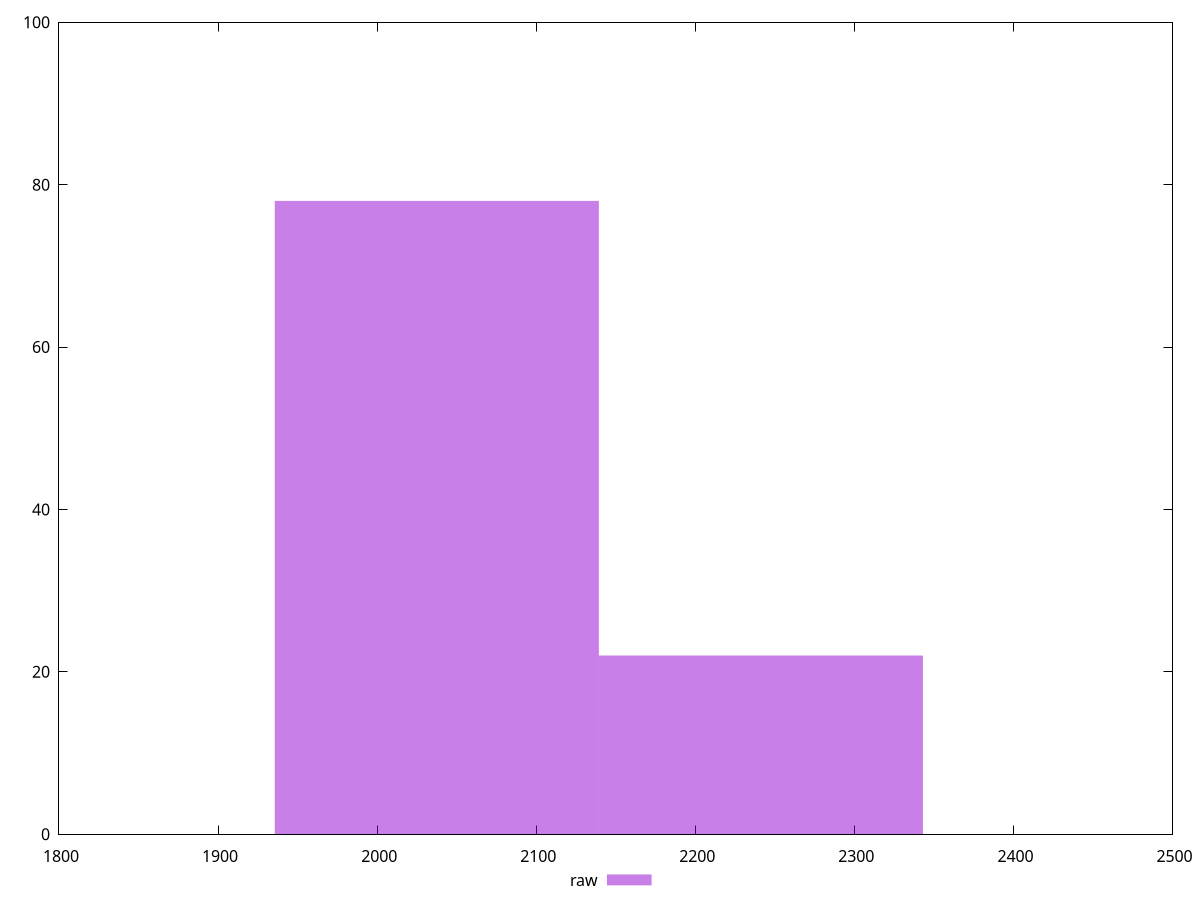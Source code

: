 reset
set terminal svg size 640, 490 enhanced background rgb 'white'
set output "reprap/first-contentful-paint/samples/pages+cached/raw/histogram.svg"

$raw <<EOF
2037.5135636835553 78
2241.264920051911 22
EOF

set key outside below
set boxwidth 203.75135636835552
set yrange [0:100]
set style fill transparent solid 0.5 noborder

plot \
  $raw title "raw" with boxes, \


reset